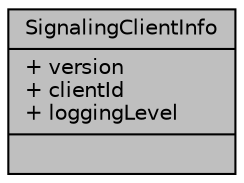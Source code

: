 digraph "SignalingClientInfo"
{
 // LATEX_PDF_SIZE
  edge [fontname="Helvetica",fontsize="10",labelfontname="Helvetica",labelfontsize="10"];
  node [fontname="Helvetica",fontsize="10",shape=record];
  Node1 [label="{SignalingClientInfo\n|+ version\l+ clientId\l+ loggingLevel\l|}",height=0.2,width=0.4,color="black", fillcolor="grey75", style="filled", fontcolor="black",tooltip="Populate Signaling client with client ID and application log level."];
}
